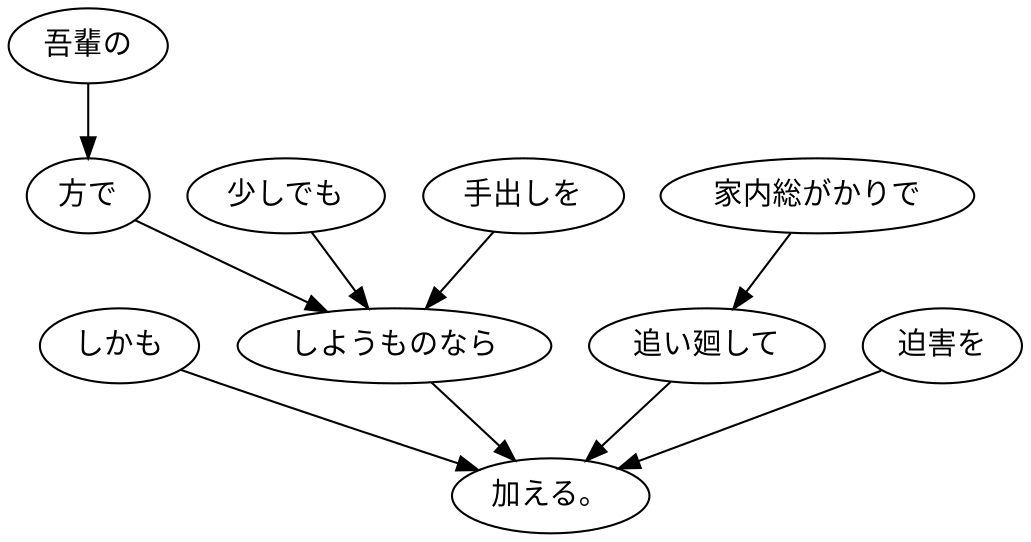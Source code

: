 digraph graph102 {
	node0 [label="しかも"];
	node1 [label="吾輩の"];
	node2 [label="方で"];
	node3 [label="少しでも"];
	node4 [label="手出しを"];
	node5 [label="しようものなら"];
	node6 [label="家内総がかりで"];
	node7 [label="追い廻して"];
	node8 [label="迫害を"];
	node9 [label="加える。"];
	node0 -> node9;
	node1 -> node2;
	node2 -> node5;
	node3 -> node5;
	node4 -> node5;
	node5 -> node9;
	node6 -> node7;
	node7 -> node9;
	node8 -> node9;
}
